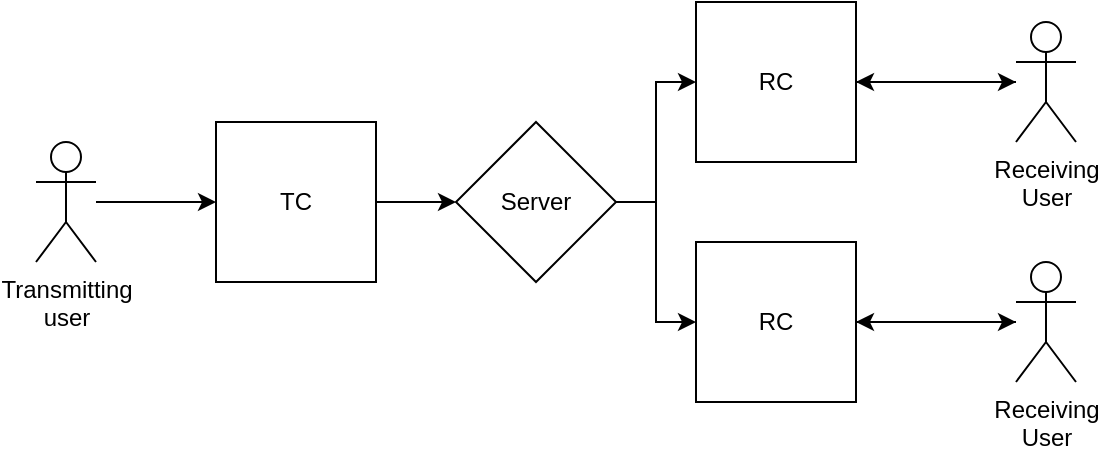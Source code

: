 <mxfile version="12.2.4" pages="1"><diagram name="Page-1" id="xazrkXuz-rSbIV8spxI4"><mxGraphModel dx="632" dy="580" grid="1" gridSize="10" guides="1" tooltips="1" connect="1" arrows="1" fold="1" page="1" pageScale="1" pageWidth="850" pageHeight="1100" math="0" shadow="0"><root><mxCell id="0"/><mxCell id="1" parent="0"/><mxCell id="dQbaU62sYQBld1s9KoOa-9" value="" style="edgeStyle=orthogonalEdgeStyle;rounded=0;orthogonalLoop=1;jettySize=auto;html=1;" parent="1" source="dQbaU62sYQBld1s9KoOa-1" target="dQbaU62sYQBld1s9KoOa-4" edge="1"><mxGeometry relative="1" as="geometry"/></mxCell><mxCell id="dQbaU62sYQBld1s9KoOa-1" value="Transmitting&lt;div&gt;user&lt;/div&gt;" style="shape=umlActor;verticalLabelPosition=bottom;verticalAlign=top;html=1;outlineConnect=0;" parent="1" vertex="1"><mxGeometry x="70" y="170" width="30" height="60" as="geometry"/></mxCell><mxCell id="dQbaU62sYQBld1s9KoOa-7" value="" style="edgeStyle=orthogonalEdgeStyle;rounded=0;orthogonalLoop=1;jettySize=auto;html=1;" parent="1" source="dQbaU62sYQBld1s9KoOa-4" target="dQbaU62sYQBld1s9KoOa-6" edge="1"><mxGeometry relative="1" as="geometry"/></mxCell><mxCell id="dQbaU62sYQBld1s9KoOa-4" value="TC" style="whiteSpace=wrap;html=1;aspect=fixed;" parent="1" vertex="1"><mxGeometry x="160" y="160" width="80" height="80" as="geometry"/></mxCell><mxCell id="tq7z1VEcmXb780pG-4JX-8" style="edgeStyle=orthogonalEdgeStyle;rounded=0;orthogonalLoop=1;jettySize=auto;html=1;" parent="1" source="dQbaU62sYQBld1s9KoOa-5" target="dQbaU62sYQBld1s9KoOa-14" edge="1"><mxGeometry relative="1" as="geometry"/></mxCell><mxCell id="dQbaU62sYQBld1s9KoOa-5" value="RC" style="whiteSpace=wrap;html=1;aspect=fixed;" parent="1" vertex="1"><mxGeometry x="400" y="100" width="80" height="80" as="geometry"/></mxCell><mxCell id="dQbaU62sYQBld1s9KoOa-8" value="" style="edgeStyle=orthogonalEdgeStyle;rounded=0;orthogonalLoop=1;jettySize=auto;html=1;" parent="1" source="dQbaU62sYQBld1s9KoOa-6" target="dQbaU62sYQBld1s9KoOa-5" edge="1"><mxGeometry relative="1" as="geometry"/></mxCell><mxCell id="tq7z1VEcmXb780pG-4JX-5" style="edgeStyle=orthogonalEdgeStyle;rounded=0;orthogonalLoop=1;jettySize=auto;html=1;entryX=0;entryY=0.5;entryDx=0;entryDy=0;" parent="1" source="dQbaU62sYQBld1s9KoOa-6" target="tq7z1VEcmXb780pG-4JX-4" edge="1"><mxGeometry relative="1" as="geometry"/></mxCell><mxCell id="dQbaU62sYQBld1s9KoOa-6" value="Server" style="rhombus;whiteSpace=wrap;html=1;" parent="1" vertex="1"><mxGeometry x="280" y="160" width="80" height="80" as="geometry"/></mxCell><mxCell id="2" style="edgeStyle=orthogonalEdgeStyle;rounded=0;orthogonalLoop=1;jettySize=auto;html=1;entryX=1;entryY=0.5;entryDx=0;entryDy=0;" parent="1" source="dQbaU62sYQBld1s9KoOa-14" target="dQbaU62sYQBld1s9KoOa-5" edge="1"><mxGeometry relative="1" as="geometry"/></mxCell><mxCell id="dQbaU62sYQBld1s9KoOa-14" value="Receiving&lt;div&gt;User&lt;/div&gt;" style="shape=umlActor;verticalLabelPosition=bottom;verticalAlign=top;html=1;outlineConnect=0;" parent="1" vertex="1"><mxGeometry x="560" y="110" width="30" height="60" as="geometry"/></mxCell><mxCell id="3" style="edgeStyle=orthogonalEdgeStyle;rounded=0;orthogonalLoop=1;jettySize=auto;html=1;entryX=1;entryY=0.5;entryDx=0;entryDy=0;" parent="1" source="dQbaU62sYQBld1s9KoOa-16" target="tq7z1VEcmXb780pG-4JX-4" edge="1"><mxGeometry relative="1" as="geometry"/></mxCell><mxCell id="dQbaU62sYQBld1s9KoOa-16" value="Receiving&lt;div&gt;User&lt;/div&gt;" style="shape=umlActor;verticalLabelPosition=bottom;verticalAlign=top;html=1;outlineConnect=0;" parent="1" vertex="1"><mxGeometry x="560" y="230" width="30" height="60" as="geometry"/></mxCell><mxCell id="tq7z1VEcmXb780pG-4JX-7" style="edgeStyle=orthogonalEdgeStyle;rounded=0;orthogonalLoop=1;jettySize=auto;html=1;" parent="1" source="tq7z1VEcmXb780pG-4JX-4" target="dQbaU62sYQBld1s9KoOa-16" edge="1"><mxGeometry relative="1" as="geometry"/></mxCell><mxCell id="tq7z1VEcmXb780pG-4JX-4" value="RC" style="whiteSpace=wrap;html=1;aspect=fixed;" parent="1" vertex="1"><mxGeometry x="400" y="220" width="80" height="80" as="geometry"/></mxCell></root></mxGraphModel></diagram></mxfile>